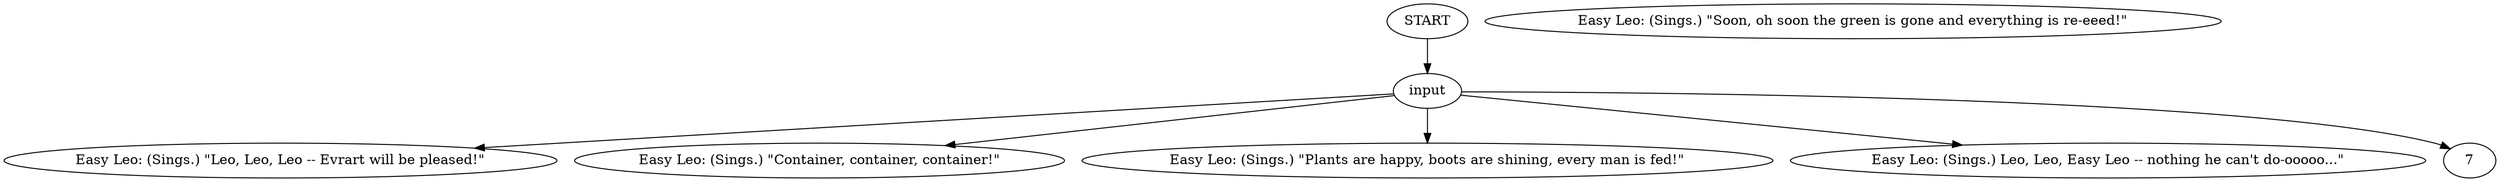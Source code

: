 # CONTAINERYARD / LEO new barks
# Replacement barks for Leo to test out.
# ==================================================
digraph G {
	  0 [label="START"];
	  1 [label="input"];
	  2 [label="Easy Leo: (Sings.) \"Leo, Leo, Leo -- Evrart will be pleased!\""];
	  3 [label="Easy Leo: (Sings.) \"Container, container, container!\""];
	  4 [label="Easy Leo: (Sings.) \"Plants are happy, boots are shining, every man is fed!\""];
	  5 [label="Easy Leo: (Sings.) \"Soon, oh soon the green is gone and everything is re-eeed!\""];
	  6 [label="Easy Leo: (Sings.) Leo, Leo, Easy Leo -- nothing he can't do-ooooo...\""];
	  0 -> 1
	  1 -> 2
	  1 -> 3
	  1 -> 4
	  1 -> 6
	  1 -> 7
}

